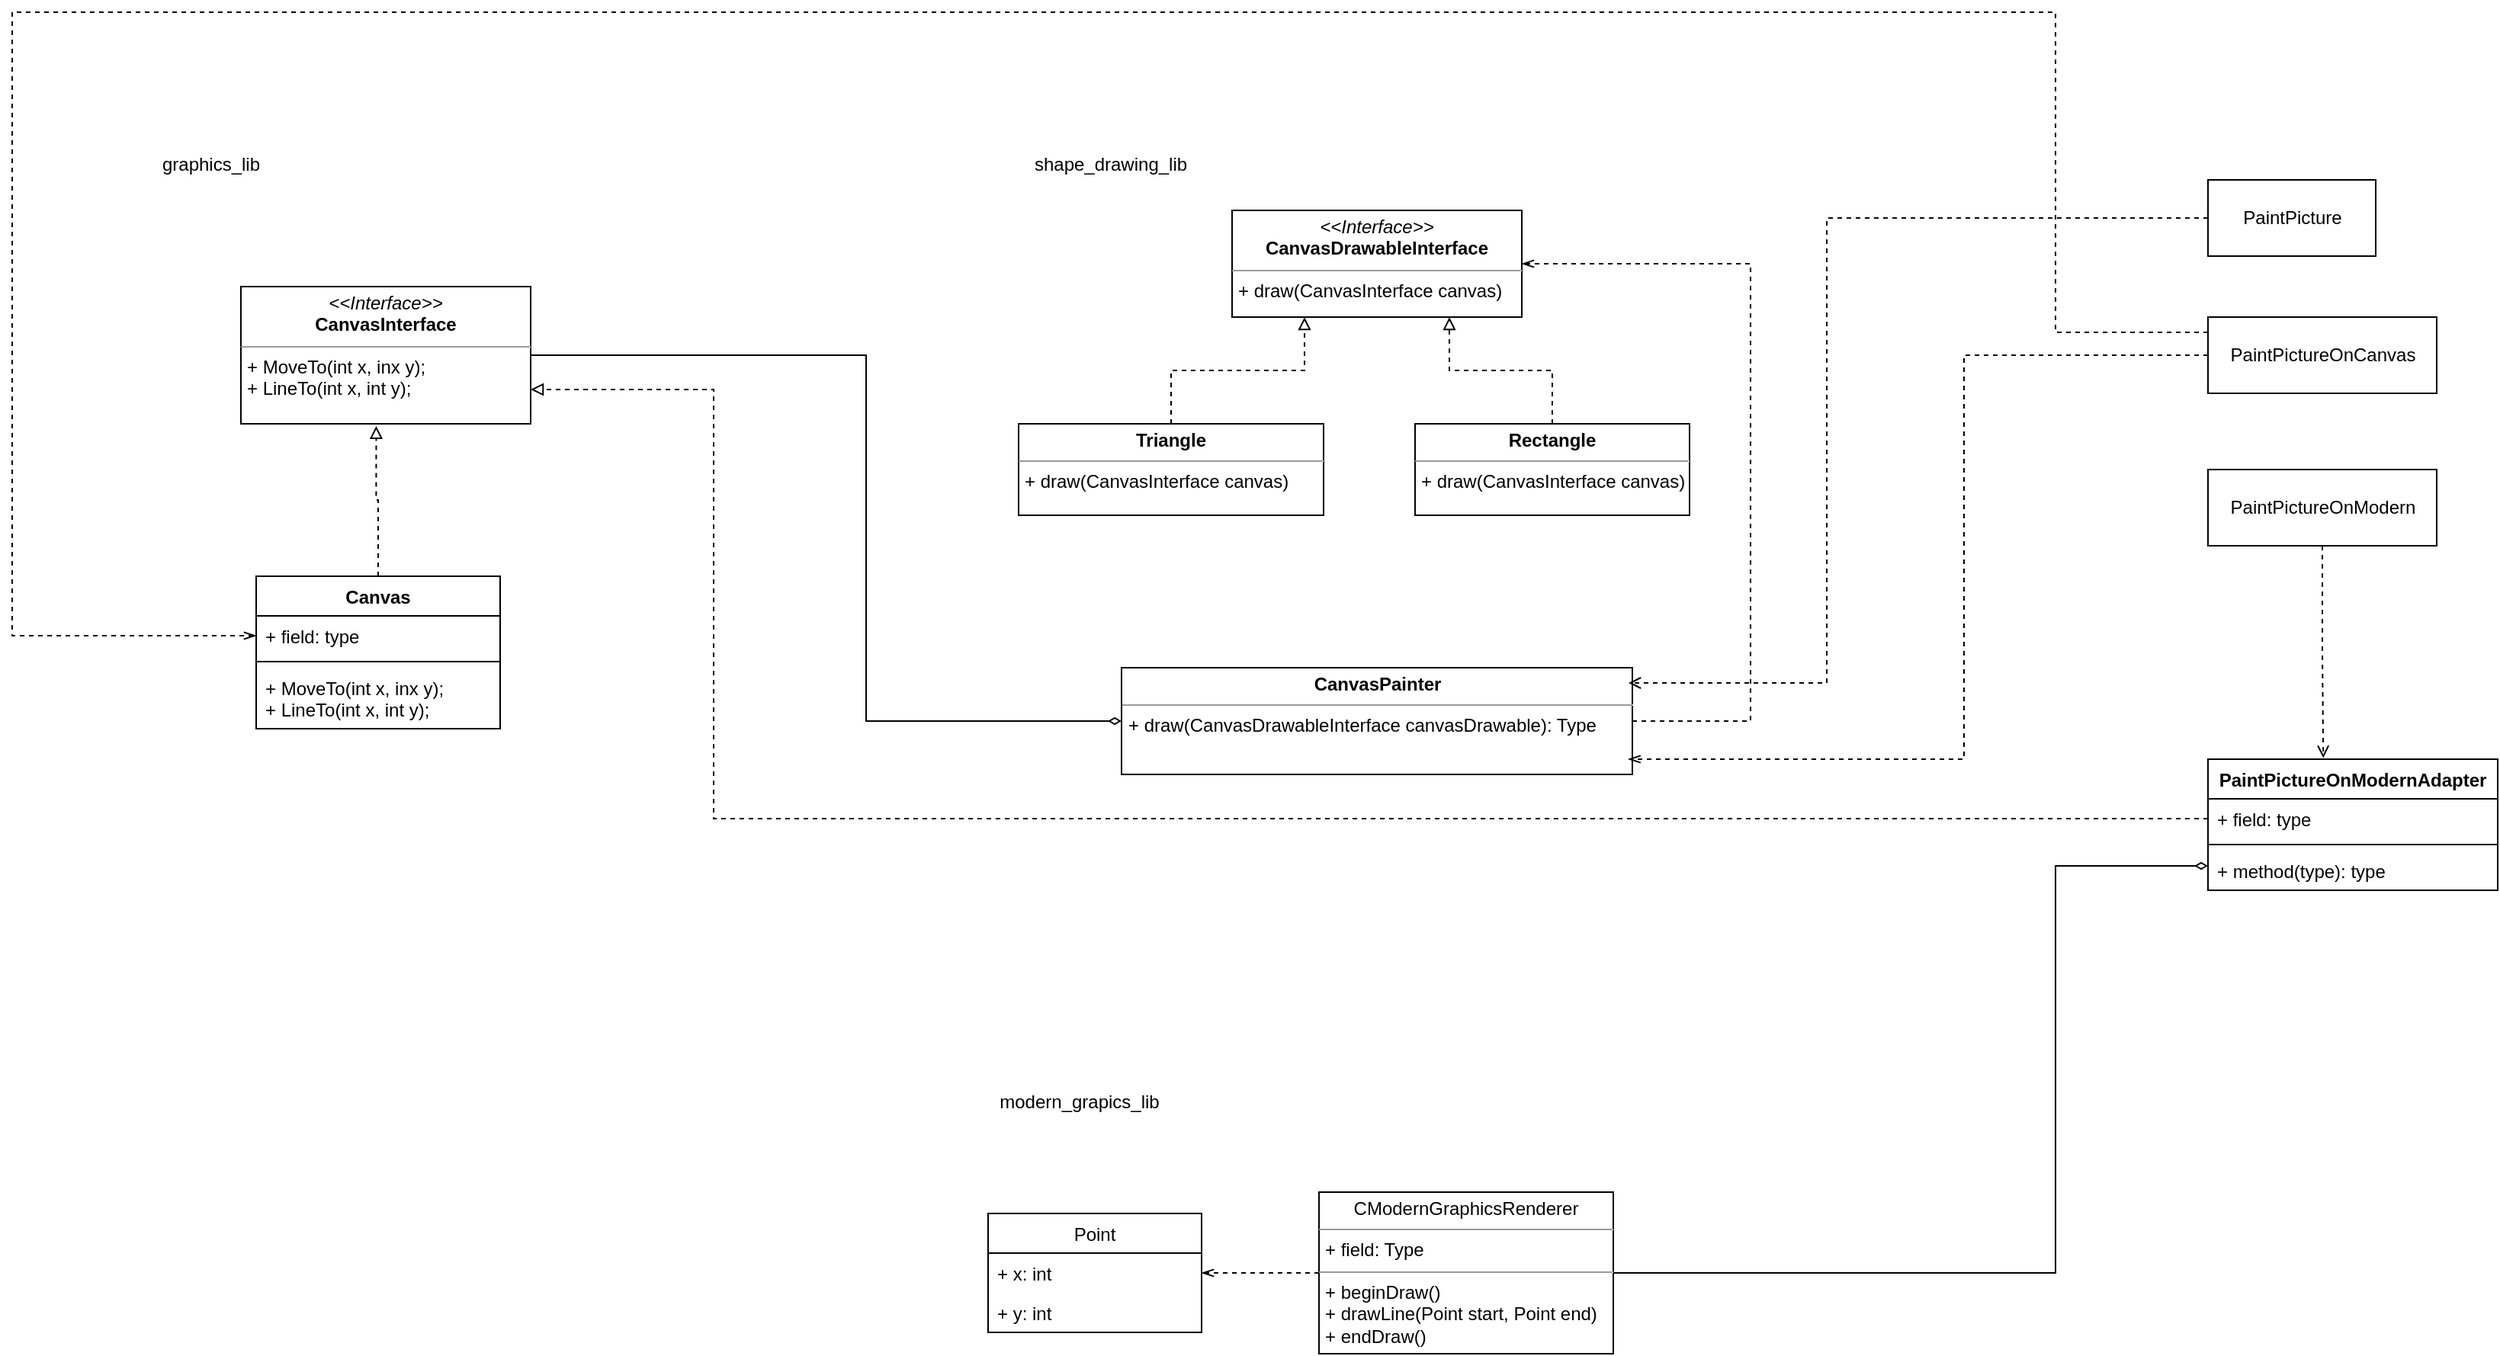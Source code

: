 <mxfile version="17.4.6" type="github">
  <diagram id="C5RBs43oDa-KdzZeNtuy" name="Page-1">
    <mxGraphModel dx="2858" dy="2303" grid="1" gridSize="10" guides="1" tooltips="1" connect="1" arrows="1" fold="1" page="1" pageScale="1" pageWidth="827" pageHeight="1169" math="0" shadow="0">
      <root>
        <mxCell id="WIyWlLk6GJQsqaUBKTNV-0" />
        <mxCell id="WIyWlLk6GJQsqaUBKTNV-1" parent="WIyWlLk6GJQsqaUBKTNV-0" />
        <mxCell id="w26-jd_fZ5yCgCjcOmdc-0" value="&lt;p style=&quot;margin: 0px ; margin-top: 4px ; text-align: center&quot;&gt;&lt;i&gt;&amp;lt;&amp;lt;Interface&amp;gt;&amp;gt;&lt;/i&gt;&lt;br&gt;&lt;b&gt;CanvasInterface&lt;/b&gt;&lt;/p&gt;&lt;hr size=&quot;1&quot;&gt;&lt;p style=&quot;margin: 0px ; margin-left: 4px&quot;&gt;+ MoveTo(int x, inx y);&lt;br&gt;+ LineTo(int x, int y);&lt;/p&gt;" style="verticalAlign=top;align=left;overflow=fill;fontSize=12;fontFamily=Helvetica;html=1;" parent="WIyWlLk6GJQsqaUBKTNV-1" vertex="1">
          <mxGeometry x="150" y="70" width="190" height="90" as="geometry" />
        </mxCell>
        <mxCell id="w26-jd_fZ5yCgCjcOmdc-5" style="edgeStyle=orthogonalEdgeStyle;rounded=0;orthogonalLoop=1;jettySize=auto;html=1;entryX=0.467;entryY=1.016;entryDx=0;entryDy=0;entryPerimeter=0;dashed=1;endArrow=block;endFill=0;" parent="WIyWlLk6GJQsqaUBKTNV-1" source="w26-jd_fZ5yCgCjcOmdc-1" target="w26-jd_fZ5yCgCjcOmdc-0" edge="1">
          <mxGeometry relative="1" as="geometry" />
        </mxCell>
        <mxCell id="w26-jd_fZ5yCgCjcOmdc-1" value="Canvas" style="swimlane;fontStyle=1;align=center;verticalAlign=top;childLayout=stackLayout;horizontal=1;startSize=26;horizontalStack=0;resizeParent=1;resizeParentMax=0;resizeLast=0;collapsible=1;marginBottom=0;" parent="WIyWlLk6GJQsqaUBKTNV-1" vertex="1">
          <mxGeometry x="160" y="260" width="160" height="100" as="geometry" />
        </mxCell>
        <mxCell id="w26-jd_fZ5yCgCjcOmdc-2" value="+ field: type" style="text;strokeColor=none;fillColor=none;align=left;verticalAlign=top;spacingLeft=4;spacingRight=4;overflow=hidden;rotatable=0;points=[[0,0.5],[1,0.5]];portConstraint=eastwest;" parent="w26-jd_fZ5yCgCjcOmdc-1" vertex="1">
          <mxGeometry y="26" width="160" height="26" as="geometry" />
        </mxCell>
        <mxCell id="w26-jd_fZ5yCgCjcOmdc-3" value="" style="line;strokeWidth=1;fillColor=none;align=left;verticalAlign=middle;spacingTop=-1;spacingLeft=3;spacingRight=3;rotatable=0;labelPosition=right;points=[];portConstraint=eastwest;" parent="w26-jd_fZ5yCgCjcOmdc-1" vertex="1">
          <mxGeometry y="52" width="160" height="8" as="geometry" />
        </mxCell>
        <mxCell id="w26-jd_fZ5yCgCjcOmdc-4" value="+ MoveTo(int x, inx y);&#xa;+ LineTo(int x, int y);" style="text;strokeColor=none;fillColor=none;align=left;verticalAlign=top;spacingLeft=4;spacingRight=4;overflow=hidden;rotatable=0;points=[[0,0.5],[1,0.5]];portConstraint=eastwest;" parent="w26-jd_fZ5yCgCjcOmdc-1" vertex="1">
          <mxGeometry y="60" width="160" height="40" as="geometry" />
        </mxCell>
        <mxCell id="w26-jd_fZ5yCgCjcOmdc-7" value="graphics_lib" style="text;html=1;align=center;verticalAlign=middle;resizable=0;points=[];autosize=1;strokeColor=none;fillColor=none;" parent="WIyWlLk6GJQsqaUBKTNV-1" vertex="1">
          <mxGeometry x="90" y="-20" width="80" height="20" as="geometry" />
        </mxCell>
        <mxCell id="w26-jd_fZ5yCgCjcOmdc-8" value="&lt;p style=&quot;margin: 0px ; margin-top: 4px ; text-align: center&quot;&gt;&lt;i&gt;&amp;lt;&amp;lt;Interface&amp;gt;&amp;gt;&lt;/i&gt;&lt;br&gt;&lt;b&gt;CanvasDrawableInterface&lt;/b&gt;&lt;/p&gt;&lt;hr size=&quot;1&quot;&gt;&lt;p style=&quot;margin: 0px ; margin-left: 4px&quot;&gt;+ draw(&lt;span style=&quot;text-align: center&quot;&gt;CanvasInterface&amp;nbsp;&lt;/span&gt;canvas)&lt;/p&gt;" style="verticalAlign=top;align=left;overflow=fill;fontSize=12;fontFamily=Helvetica;html=1;fillColor=none;" parent="WIyWlLk6GJQsqaUBKTNV-1" vertex="1">
          <mxGeometry x="800" y="20" width="190" height="70" as="geometry" />
        </mxCell>
        <mxCell id="w26-jd_fZ5yCgCjcOmdc-11" style="edgeStyle=orthogonalEdgeStyle;rounded=0;orthogonalLoop=1;jettySize=auto;html=1;entryX=0.25;entryY=1;entryDx=0;entryDy=0;dashed=1;endArrow=block;endFill=0;" parent="WIyWlLk6GJQsqaUBKTNV-1" source="w26-jd_fZ5yCgCjcOmdc-9" target="w26-jd_fZ5yCgCjcOmdc-8" edge="1">
          <mxGeometry relative="1" as="geometry" />
        </mxCell>
        <mxCell id="w26-jd_fZ5yCgCjcOmdc-9" value="&lt;p style=&quot;margin: 0px ; margin-top: 4px ; text-align: center&quot;&gt;&lt;b&gt;Triangle&lt;/b&gt;&lt;/p&gt;&lt;hr size=&quot;1&quot;&gt;&lt;p style=&quot;margin: 0px ; margin-left: 4px&quot;&gt;+ draw(&lt;span style=&quot;text-align: center&quot;&gt;CanvasInterface&amp;nbsp;&lt;/span&gt;canvas)&lt;/p&gt;" style="verticalAlign=top;align=left;overflow=fill;fontSize=12;fontFamily=Helvetica;html=1;fillColor=none;" parent="WIyWlLk6GJQsqaUBKTNV-1" vertex="1">
          <mxGeometry x="660" y="160" width="200" height="60" as="geometry" />
        </mxCell>
        <mxCell id="w26-jd_fZ5yCgCjcOmdc-12" style="edgeStyle=orthogonalEdgeStyle;rounded=0;orthogonalLoop=1;jettySize=auto;html=1;entryX=0.75;entryY=1;entryDx=0;entryDy=0;dashed=1;endArrow=block;endFill=0;" parent="WIyWlLk6GJQsqaUBKTNV-1" source="w26-jd_fZ5yCgCjcOmdc-10" target="w26-jd_fZ5yCgCjcOmdc-8" edge="1">
          <mxGeometry relative="1" as="geometry" />
        </mxCell>
        <mxCell id="w26-jd_fZ5yCgCjcOmdc-10" value="&lt;p style=&quot;margin: 0px ; margin-top: 4px ; text-align: center&quot;&gt;&lt;b&gt;Rectangle&lt;/b&gt;&lt;/p&gt;&lt;hr size=&quot;1&quot;&gt;&lt;p style=&quot;margin: 0px ; margin-left: 4px&quot;&gt;+ draw(&lt;span style=&quot;text-align: center&quot;&gt;CanvasInterface&amp;nbsp;&lt;/span&gt;canvas)&lt;/p&gt;" style="verticalAlign=top;align=left;overflow=fill;fontSize=12;fontFamily=Helvetica;html=1;fillColor=none;" parent="WIyWlLk6GJQsqaUBKTNV-1" vertex="1">
          <mxGeometry x="920" y="160" width="180" height="60" as="geometry" />
        </mxCell>
        <mxCell id="w26-jd_fZ5yCgCjcOmdc-14" style="edgeStyle=orthogonalEdgeStyle;rounded=0;orthogonalLoop=1;jettySize=auto;html=1;endArrow=diamondThin;endFill=0;exitX=1;exitY=0.5;exitDx=0;exitDy=0;" parent="WIyWlLk6GJQsqaUBKTNV-1" source="w26-jd_fZ5yCgCjcOmdc-0" target="w26-jd_fZ5yCgCjcOmdc-13" edge="1">
          <mxGeometry relative="1" as="geometry">
            <Array as="points">
              <mxPoint x="560" y="115" />
              <mxPoint x="560" y="355" />
            </Array>
          </mxGeometry>
        </mxCell>
        <mxCell id="w26-jd_fZ5yCgCjcOmdc-15" style="edgeStyle=orthogonalEdgeStyle;rounded=0;orthogonalLoop=1;jettySize=auto;html=1;entryX=1;entryY=0.5;entryDx=0;entryDy=0;endArrow=openThin;endFill=0;dashed=1;" parent="WIyWlLk6GJQsqaUBKTNV-1" source="w26-jd_fZ5yCgCjcOmdc-13" target="w26-jd_fZ5yCgCjcOmdc-8" edge="1">
          <mxGeometry relative="1" as="geometry">
            <Array as="points">
              <mxPoint x="1140" y="355" />
              <mxPoint x="1140" y="55" />
            </Array>
          </mxGeometry>
        </mxCell>
        <mxCell id="w26-jd_fZ5yCgCjcOmdc-13" value="&lt;p style=&quot;margin: 0px ; margin-top: 4px ; text-align: center&quot;&gt;&lt;b&gt;CanvasPainter&lt;/b&gt;&lt;/p&gt;&lt;hr size=&quot;1&quot;&gt;&lt;p style=&quot;margin: 0px ; margin-left: 4px&quot;&gt;+ draw(CanvasDrawableInterface canvasDrawable&lt;span&gt;): Type&lt;/span&gt;&lt;/p&gt;" style="verticalAlign=top;align=left;overflow=fill;fontSize=12;fontFamily=Helvetica;html=1;fillColor=none;" parent="WIyWlLk6GJQsqaUBKTNV-1" vertex="1">
          <mxGeometry x="727.5" y="320" width="335" height="70" as="geometry" />
        </mxCell>
        <mxCell id="w26-jd_fZ5yCgCjcOmdc-17" value="shape_drawing_lib" style="text;html=1;align=center;verticalAlign=middle;resizable=0;points=[];autosize=1;strokeColor=none;fillColor=none;" parent="WIyWlLk6GJQsqaUBKTNV-1" vertex="1">
          <mxGeometry x="660" y="-20" width="120" height="20" as="geometry" />
        </mxCell>
        <mxCell id="w26-jd_fZ5yCgCjcOmdc-18" value="Point" style="swimlane;fontStyle=0;childLayout=stackLayout;horizontal=1;startSize=26;fillColor=none;horizontalStack=0;resizeParent=1;resizeParentMax=0;resizeLast=0;collapsible=1;marginBottom=0;" parent="WIyWlLk6GJQsqaUBKTNV-1" vertex="1">
          <mxGeometry x="640" y="678" width="140" height="78" as="geometry" />
        </mxCell>
        <mxCell id="w26-jd_fZ5yCgCjcOmdc-19" value="+ x: int" style="text;strokeColor=none;fillColor=none;align=left;verticalAlign=top;spacingLeft=4;spacingRight=4;overflow=hidden;rotatable=0;points=[[0,0.5],[1,0.5]];portConstraint=eastwest;" parent="w26-jd_fZ5yCgCjcOmdc-18" vertex="1">
          <mxGeometry y="26" width="140" height="26" as="geometry" />
        </mxCell>
        <mxCell id="w26-jd_fZ5yCgCjcOmdc-20" value="+ y: int" style="text;strokeColor=none;fillColor=none;align=left;verticalAlign=top;spacingLeft=4;spacingRight=4;overflow=hidden;rotatable=0;points=[[0,0.5],[1,0.5]];portConstraint=eastwest;" parent="w26-jd_fZ5yCgCjcOmdc-18" vertex="1">
          <mxGeometry y="52" width="140" height="26" as="geometry" />
        </mxCell>
        <mxCell id="w26-jd_fZ5yCgCjcOmdc-35" style="edgeStyle=orthogonalEdgeStyle;rounded=0;orthogonalLoop=1;jettySize=auto;html=1;entryX=1;entryY=0.5;entryDx=0;entryDy=0;endArrow=openThin;endFill=0;dashed=1;" parent="WIyWlLk6GJQsqaUBKTNV-1" source="w26-jd_fZ5yCgCjcOmdc-34" target="w26-jd_fZ5yCgCjcOmdc-19" edge="1">
          <mxGeometry relative="1" as="geometry" />
        </mxCell>
        <mxCell id="w26-jd_fZ5yCgCjcOmdc-34" value="&lt;p style=&quot;margin: 0px ; margin-top: 4px ; text-align: center&quot;&gt;CModernGraphicsRenderer&lt;br&gt;&lt;/p&gt;&lt;hr size=&quot;1&quot;&gt;&lt;p style=&quot;margin: 0px ; margin-left: 4px&quot;&gt;+ field: Type&lt;/p&gt;&lt;hr size=&quot;1&quot;&gt;&lt;p style=&quot;margin: 0px ; margin-left: 4px&quot;&gt;+ b&lt;span style=&quot;text-align: center&quot;&gt;eginDraw&lt;/span&gt;()&lt;/p&gt;&lt;p style=&quot;margin: 0px ; margin-left: 4px&quot;&gt;+ drawLine(Point start, Point end)&lt;/p&gt;&lt;p style=&quot;margin: 0px ; margin-left: 4px&quot;&gt;+ endDraw()&lt;/p&gt;" style="verticalAlign=top;align=left;overflow=fill;fontSize=12;fontFamily=Helvetica;html=1;fillColor=none;" parent="WIyWlLk6GJQsqaUBKTNV-1" vertex="1">
          <mxGeometry x="857" y="664" width="193" height="106" as="geometry" />
        </mxCell>
        <mxCell id="w26-jd_fZ5yCgCjcOmdc-37" value="modern_grapics_lib" style="text;html=1;strokeColor=none;fillColor=none;align=center;verticalAlign=middle;whiteSpace=wrap;rounded=0;" parent="WIyWlLk6GJQsqaUBKTNV-1" vertex="1">
          <mxGeometry x="640" y="590" width="120" height="30" as="geometry" />
        </mxCell>
        <mxCell id="w26-jd_fZ5yCgCjcOmdc-51" style="edgeStyle=orthogonalEdgeStyle;rounded=0;orthogonalLoop=1;jettySize=auto;html=1;endArrow=open;endFill=0;dashed=1;" parent="WIyWlLk6GJQsqaUBKTNV-1" source="w26-jd_fZ5yCgCjcOmdc-38" edge="1">
          <mxGeometry relative="1" as="geometry">
            <mxPoint x="1060" y="330" as="targetPoint" />
            <Array as="points">
              <mxPoint x="1190" y="25" />
              <mxPoint x="1190" y="330" />
              <mxPoint x="1060" y="330" />
            </Array>
          </mxGeometry>
        </mxCell>
        <mxCell id="w26-jd_fZ5yCgCjcOmdc-38" value="PaintPicture" style="html=1;fillColor=none;" parent="WIyWlLk6GJQsqaUBKTNV-1" vertex="1">
          <mxGeometry x="1440" width="110" height="50" as="geometry" />
        </mxCell>
        <mxCell id="w26-jd_fZ5yCgCjcOmdc-47" style="edgeStyle=orthogonalEdgeStyle;rounded=0;orthogonalLoop=1;jettySize=auto;html=1;entryX=0.727;entryY=0.76;entryDx=0;entryDy=0;entryPerimeter=0;endArrow=openThin;endFill=0;dashed=1;" parent="WIyWlLk6GJQsqaUBKTNV-1" source="w26-jd_fZ5yCgCjcOmdc-39" edge="1">
          <mxGeometry relative="1" as="geometry">
            <mxPoint x="1059.82" y="380" as="targetPoint" />
            <Array as="points">
              <mxPoint x="1280" y="115" />
              <mxPoint x="1280" y="380" />
            </Array>
          </mxGeometry>
        </mxCell>
        <mxCell id="w26-jd_fZ5yCgCjcOmdc-48" style="edgeStyle=orthogonalEdgeStyle;rounded=0;orthogonalLoop=1;jettySize=auto;html=1;endArrow=openThin;endFill=0;dashed=1;" parent="WIyWlLk6GJQsqaUBKTNV-1" source="w26-jd_fZ5yCgCjcOmdc-39" target="w26-jd_fZ5yCgCjcOmdc-2" edge="1">
          <mxGeometry relative="1" as="geometry">
            <Array as="points">
              <mxPoint x="1340" y="100" />
              <mxPoint x="1340" y="-110" />
              <mxPoint y="-110" />
              <mxPoint y="299" />
            </Array>
          </mxGeometry>
        </mxCell>
        <mxCell id="w26-jd_fZ5yCgCjcOmdc-39" value="PaintPictureOnCanvas" style="html=1;fillColor=none;" parent="WIyWlLk6GJQsqaUBKTNV-1" vertex="1">
          <mxGeometry x="1440" y="90" width="150" height="50" as="geometry" />
        </mxCell>
        <mxCell id="w26-jd_fZ5yCgCjcOmdc-50" style="edgeStyle=orthogonalEdgeStyle;rounded=0;orthogonalLoop=1;jettySize=auto;html=1;entryX=0.398;entryY=-0.009;entryDx=0;entryDy=0;entryPerimeter=0;endArrow=open;endFill=0;dashed=1;" parent="WIyWlLk6GJQsqaUBKTNV-1" source="w26-jd_fZ5yCgCjcOmdc-40" target="w26-jd_fZ5yCgCjcOmdc-42" edge="1">
          <mxGeometry relative="1" as="geometry" />
        </mxCell>
        <mxCell id="w26-jd_fZ5yCgCjcOmdc-40" value="PaintPictureOnModern" style="html=1;fillColor=none;" parent="WIyWlLk6GJQsqaUBKTNV-1" vertex="1">
          <mxGeometry x="1440" y="190" width="150" height="50" as="geometry" />
        </mxCell>
        <mxCell id="w26-jd_fZ5yCgCjcOmdc-42" value="PaintPictureOnModernAdapter" style="swimlane;fontStyle=1;align=center;verticalAlign=top;childLayout=stackLayout;horizontal=1;startSize=26;horizontalStack=0;resizeParent=1;resizeParentMax=0;resizeLast=0;collapsible=1;marginBottom=0;fillColor=none;" parent="WIyWlLk6GJQsqaUBKTNV-1" vertex="1">
          <mxGeometry x="1440" y="380" width="190" height="86" as="geometry" />
        </mxCell>
        <mxCell id="w26-jd_fZ5yCgCjcOmdc-43" value="+ field: type" style="text;strokeColor=none;fillColor=none;align=left;verticalAlign=top;spacingLeft=4;spacingRight=4;overflow=hidden;rotatable=0;points=[[0,0.5],[1,0.5]];portConstraint=eastwest;" parent="w26-jd_fZ5yCgCjcOmdc-42" vertex="1">
          <mxGeometry y="26" width="190" height="26" as="geometry" />
        </mxCell>
        <mxCell id="w26-jd_fZ5yCgCjcOmdc-44" value="" style="line;strokeWidth=1;fillColor=none;align=left;verticalAlign=middle;spacingTop=-1;spacingLeft=3;spacingRight=3;rotatable=0;labelPosition=right;points=[];portConstraint=eastwest;" parent="w26-jd_fZ5yCgCjcOmdc-42" vertex="1">
          <mxGeometry y="52" width="190" height="8" as="geometry" />
        </mxCell>
        <mxCell id="w26-jd_fZ5yCgCjcOmdc-45" value="+ method(type): type" style="text;strokeColor=none;fillColor=none;align=left;verticalAlign=top;spacingLeft=4;spacingRight=4;overflow=hidden;rotatable=0;points=[[0,0.5],[1,0.5]];portConstraint=eastwest;" parent="w26-jd_fZ5yCgCjcOmdc-42" vertex="1">
          <mxGeometry y="60" width="190" height="26" as="geometry" />
        </mxCell>
        <mxCell id="w26-jd_fZ5yCgCjcOmdc-49" style="edgeStyle=orthogonalEdgeStyle;rounded=0;orthogonalLoop=1;jettySize=auto;html=1;endArrow=diamondThin;endFill=0;exitX=1;exitY=0.5;exitDx=0;exitDy=0;" parent="WIyWlLk6GJQsqaUBKTNV-1" source="w26-jd_fZ5yCgCjcOmdc-34" edge="1">
          <mxGeometry relative="1" as="geometry">
            <Array as="points">
              <mxPoint x="1340" y="717" />
              <mxPoint x="1340" y="450" />
              <mxPoint x="1440" y="450" />
            </Array>
            <mxPoint x="1440" y="450" as="targetPoint" />
          </mxGeometry>
        </mxCell>
        <mxCell id="7zCZkR6j8R67EakEaH-I-1" style="edgeStyle=orthogonalEdgeStyle;rounded=0;orthogonalLoop=1;jettySize=auto;html=1;entryX=1;entryY=0.75;entryDx=0;entryDy=0;dashed=1;endArrow=block;endFill=0;" edge="1" parent="WIyWlLk6GJQsqaUBKTNV-1" source="w26-jd_fZ5yCgCjcOmdc-43" target="w26-jd_fZ5yCgCjcOmdc-0">
          <mxGeometry relative="1" as="geometry">
            <Array as="points">
              <mxPoint x="460" y="419" />
              <mxPoint x="460" y="138" />
            </Array>
          </mxGeometry>
        </mxCell>
      </root>
    </mxGraphModel>
  </diagram>
</mxfile>
